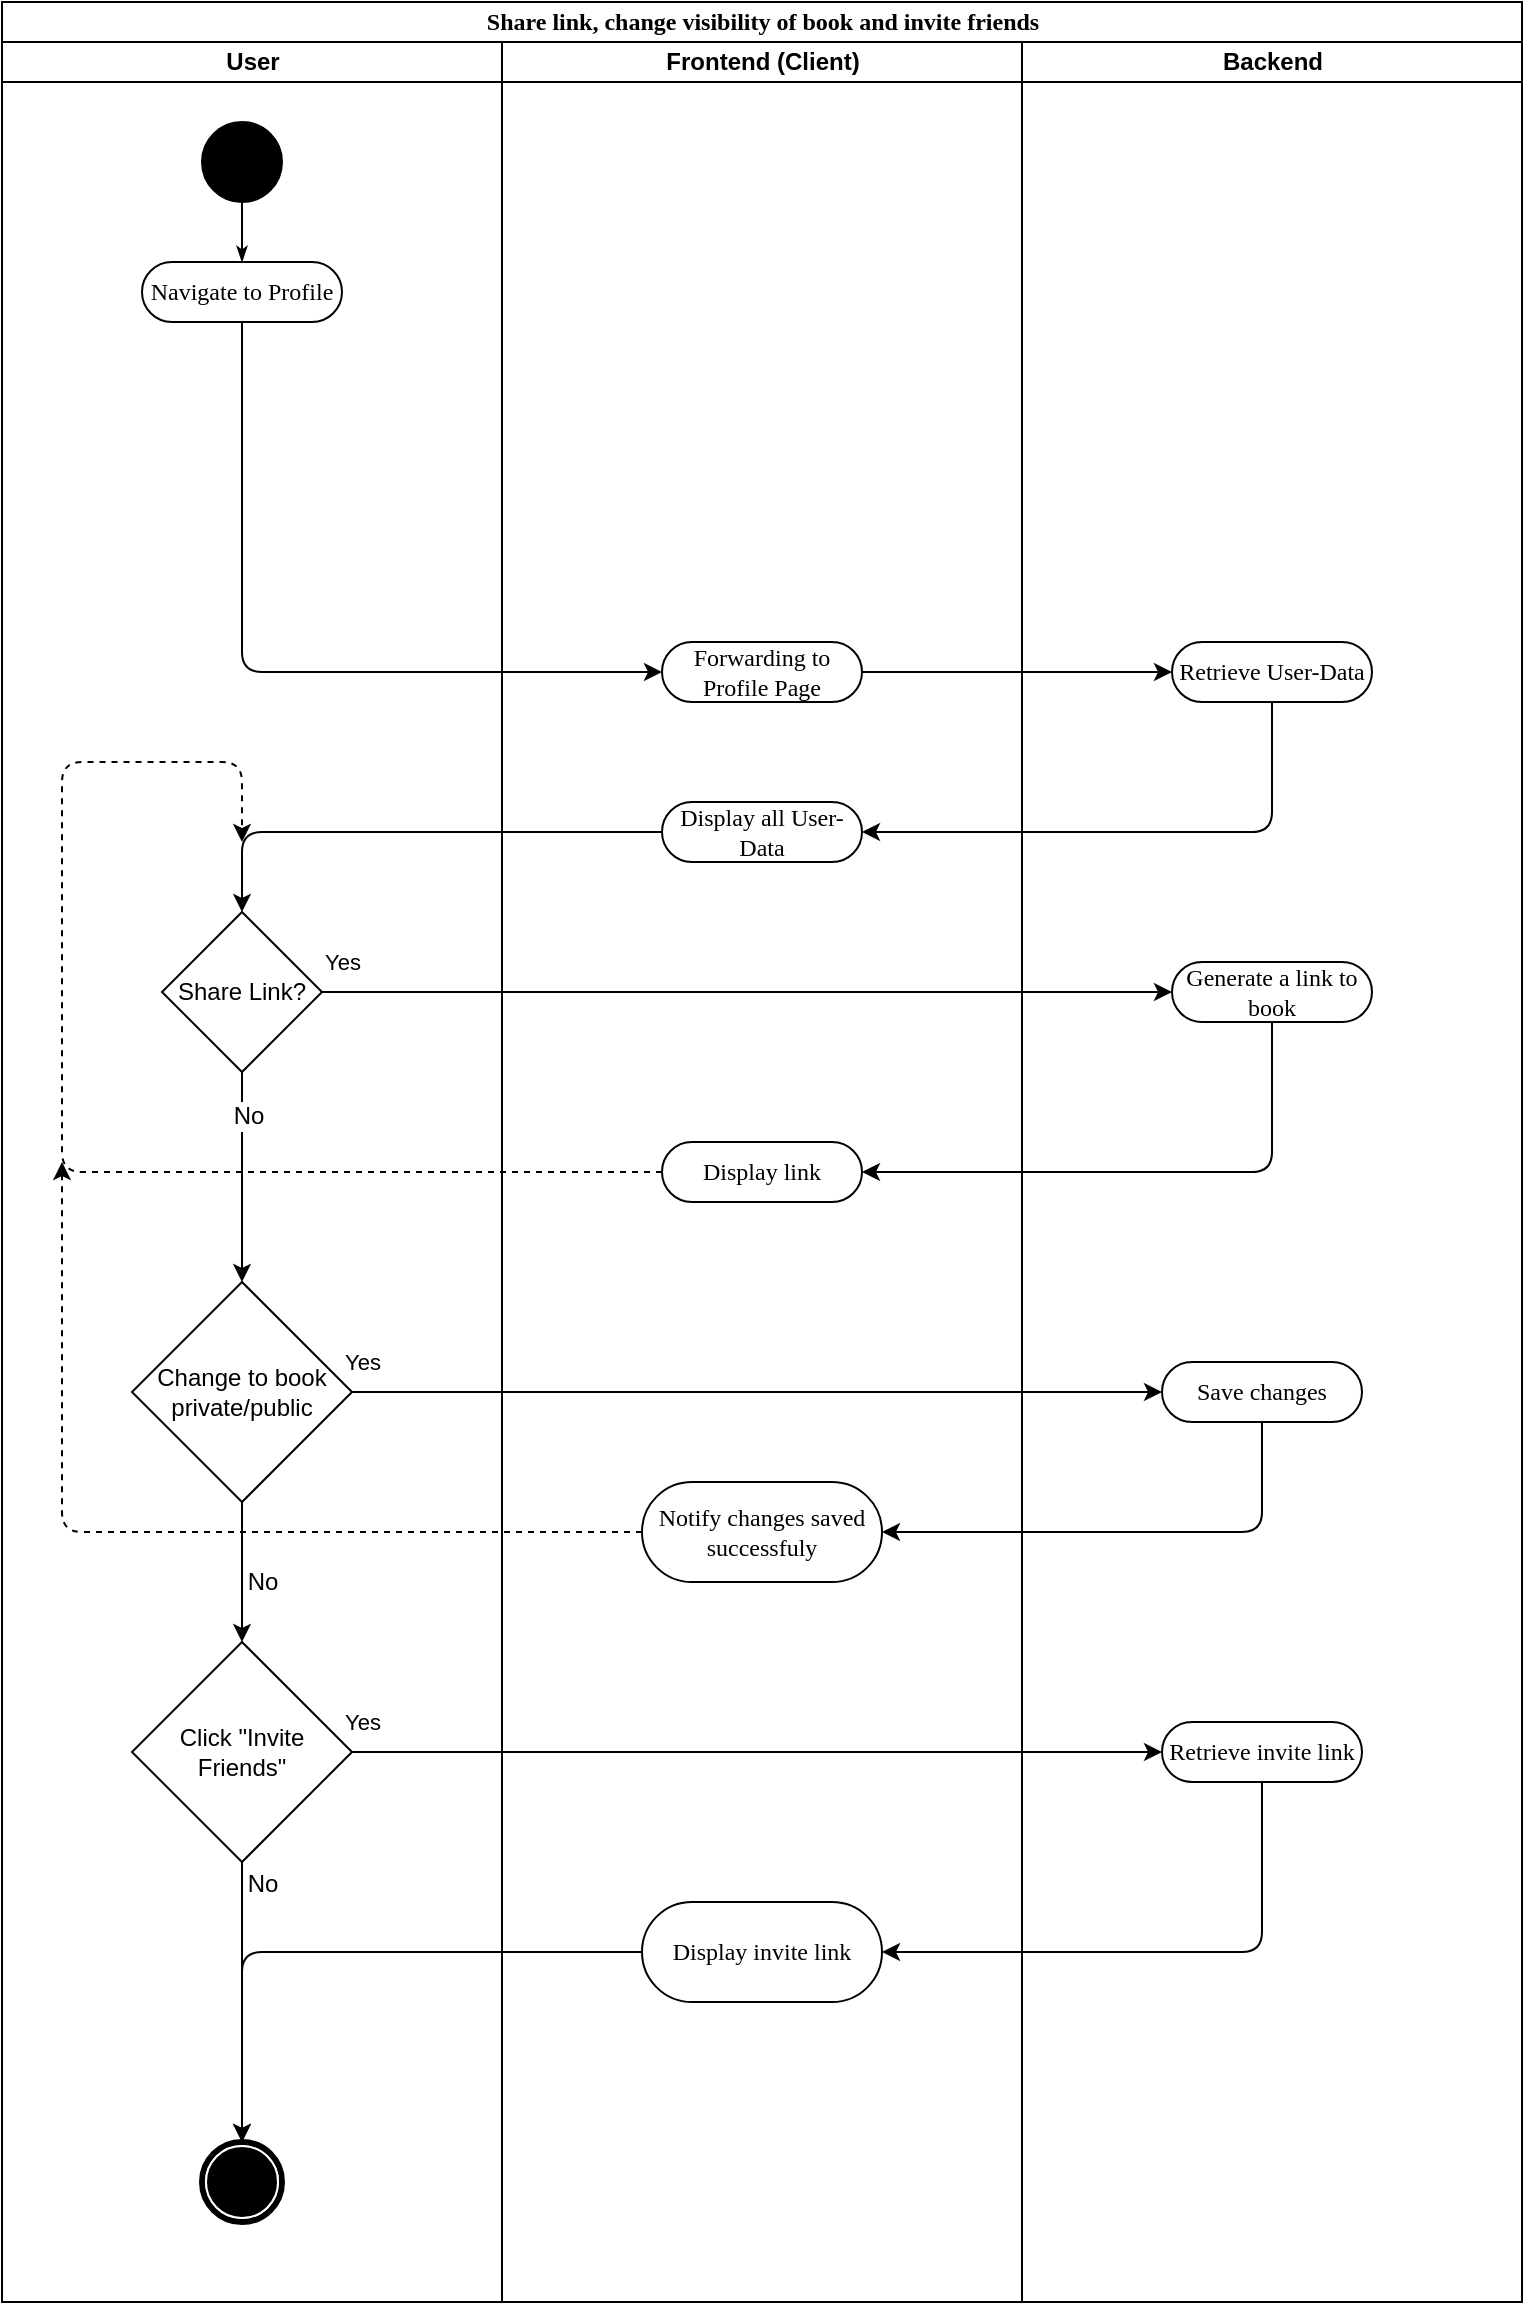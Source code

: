 <mxfile version="13.0.1" type="device"><diagram name="Page-1" id="0783ab3e-0a74-02c8-0abd-f7b4e66b4bec"><mxGraphModel dx="1422" dy="800" grid="1" gridSize="10" guides="1" tooltips="1" connect="1" arrows="1" fold="1" page="1" pageScale="1" pageWidth="850" pageHeight="1100" background="#ffffff" math="0" shadow="0"><root><mxCell id="0"/><mxCell id="1" parent="0"/><mxCell id="1c1d494c118603dd-1" value="Share link, change visibility of book and invite friends" style="swimlane;html=1;childLayout=stackLayout;startSize=20;rounded=0;shadow=0;comic=0;labelBackgroundColor=none;strokeColor=#000000;strokeWidth=1;fillColor=#ffffff;fontFamily=Verdana;fontSize=12;fontColor=#000000;align=center;" parent="1" vertex="1"><mxGeometry x="40" y="20" width="760" height="1150" as="geometry"/></mxCell><mxCell id="1c1d494c118603dd-2" value="User" style="swimlane;html=1;startSize=20;" parent="1c1d494c118603dd-1" vertex="1"><mxGeometry y="20" width="250" height="1130" as="geometry"/></mxCell><mxCell id="60571a20871a0731-5" value="" style="shape=mxgraph.bpmn.shape;html=1;verticalLabelPosition=bottom;labelBackgroundColor=#ffffff;verticalAlign=top;perimeter=ellipsePerimeter;outline=end;symbol=terminate;rounded=0;shadow=0;comic=0;strokeColor=#000000;strokeWidth=1;fillColor=#ffffff;fontFamily=Verdana;fontSize=12;fontColor=#000000;align=center;" parent="1c1d494c118603dd-2" vertex="1"><mxGeometry x="100" y="1050" width="40" height="40" as="geometry"/></mxCell><mxCell id="60571a20871a0731-4" value="" style="ellipse;whiteSpace=wrap;html=1;rounded=0;shadow=0;comic=0;labelBackgroundColor=none;strokeColor=#000000;strokeWidth=1;fillColor=#000000;fontFamily=Verdana;fontSize=12;fontColor=#000000;align=center;" parent="1c1d494c118603dd-2" vertex="1"><mxGeometry x="100" y="40" width="40" height="40" as="geometry"/></mxCell><mxCell id="60571a20871a0731-8" value="Navigate to Profile" style="rounded=1;whiteSpace=wrap;html=1;shadow=0;comic=0;labelBackgroundColor=none;strokeColor=#000000;strokeWidth=1;fillColor=#ffffff;fontFamily=Verdana;fontSize=12;fontColor=#000000;align=center;arcSize=50;" parent="1c1d494c118603dd-2" vertex="1"><mxGeometry x="70" y="110" width="100" height="30" as="geometry"/></mxCell><mxCell id="1c1d494c118603dd-27" style="edgeStyle=orthogonalEdgeStyle;rounded=0;html=1;labelBackgroundColor=none;startArrow=none;startFill=0;startSize=5;endArrow=classicThin;endFill=1;endSize=5;jettySize=auto;orthogonalLoop=1;strokeColor=#000000;strokeWidth=1;fontFamily=Verdana;fontSize=12;fontColor=#000000;" parent="1c1d494c118603dd-2" source="60571a20871a0731-4" target="60571a20871a0731-8" edge="1"><mxGeometry relative="1" as="geometry"/></mxCell><mxCell id="KBR2PTAqKUNIVzM_tJiY-1" value="Share Link?" style="rhombus;whiteSpace=wrap;html=1;" vertex="1" parent="1c1d494c118603dd-2"><mxGeometry x="80" y="435" width="80" height="80" as="geometry"/></mxCell><mxCell id="KBR2PTAqKUNIVzM_tJiY-12" value="Click &quot;Invite Friends&quot;" style="rhombus;whiteSpace=wrap;html=1;" vertex="1" parent="1c1d494c118603dd-2"><mxGeometry x="65" y="800" width="110" height="110" as="geometry"/></mxCell><mxCell id="PPhw1F0JAjPe-FE9N-6T-39" value="" style="endArrow=classic;html=1;exitX=0.5;exitY=1;exitDx=0;exitDy=0;entryX=0.5;entryY=0;entryDx=0;entryDy=0;" parent="1c1d494c118603dd-2" source="KBR2PTAqKUNIVzM_tJiY-1" target="KBR2PTAqKUNIVzM_tJiY-3" edge="1"><mxGeometry width="50" height="50" relative="1" as="geometry"><mxPoint x="310" y="870" as="sourcePoint"/><mxPoint x="120" y="860" as="targetPoint"/><Array as="points"><mxPoint x="120" y="620"/></Array></mxGeometry></mxCell><mxCell id="PPhw1F0JAjPe-FE9N-6T-41" value="No" style="text;html=1;resizable=0;points=[];align=center;verticalAlign=middle;labelBackgroundColor=#ffffff;" parent="PPhw1F0JAjPe-FE9N-6T-39" vertex="1" connectable="0"><mxGeometry x="-0.594" y="2" relative="1" as="geometry"><mxPoint x="1" as="offset"/></mxGeometry></mxCell><mxCell id="KBR2PTAqKUNIVzM_tJiY-3" value="Change to book private/public" style="rhombus;whiteSpace=wrap;html=1;" vertex="1" parent="1c1d494c118603dd-2"><mxGeometry x="65" y="620" width="110" height="110" as="geometry"/></mxCell><mxCell id="KBR2PTAqKUNIVzM_tJiY-13" value="" style="endArrow=classic;html=1;exitX=0.5;exitY=1;exitDx=0;exitDy=0;entryX=0.5;entryY=0;entryDx=0;entryDy=0;" edge="1" parent="1c1d494c118603dd-2" source="KBR2PTAqKUNIVzM_tJiY-3" target="KBR2PTAqKUNIVzM_tJiY-12"><mxGeometry width="50" height="50" relative="1" as="geometry"><mxPoint x="130" y="525" as="sourcePoint"/><mxPoint x="190" y="850" as="targetPoint"/><Array as="points"><mxPoint x="120" y="770"/></Array></mxGeometry></mxCell><mxCell id="KBR2PTAqKUNIVzM_tJiY-14" value="No" style="text;html=1;resizable=0;points=[];align=center;verticalAlign=middle;labelBackgroundColor=#ffffff;" vertex="1" connectable="0" parent="KBR2PTAqKUNIVzM_tJiY-13"><mxGeometry x="-0.594" y="2" relative="1" as="geometry"><mxPoint x="8" y="25.81" as="offset"/></mxGeometry></mxCell><mxCell id="KBR2PTAqKUNIVzM_tJiY-23" value="" style="endArrow=classic;html=1;exitX=0.5;exitY=1;exitDx=0;exitDy=0;entryX=0.5;entryY=0;entryDx=0;entryDy=0;" edge="1" parent="1c1d494c118603dd-2" source="KBR2PTAqKUNIVzM_tJiY-12" target="60571a20871a0731-5"><mxGeometry width="50" height="50" relative="1" as="geometry"><mxPoint x="130" y="740" as="sourcePoint"/><mxPoint x="130" y="810" as="targetPoint"/><Array as="points"/></mxGeometry></mxCell><mxCell id="KBR2PTAqKUNIVzM_tJiY-24" value="No" style="text;html=1;resizable=0;points=[];align=center;verticalAlign=middle;labelBackgroundColor=#ffffff;" vertex="1" connectable="0" parent="KBR2PTAqKUNIVzM_tJiY-23"><mxGeometry x="-0.594" y="2" relative="1" as="geometry"><mxPoint x="8" y="-18.0" as="offset"/></mxGeometry></mxCell><mxCell id="PPhw1F0JAjPe-FE9N-6T-11" value="" style="endArrow=classic;html=1;exitX=0;exitY=0.5;exitDx=0;exitDy=0;entryX=0.5;entryY=0;entryDx=0;entryDy=0;" parent="1c1d494c118603dd-1" source="PPhw1F0JAjPe-FE9N-6T-7" target="KBR2PTAqKUNIVzM_tJiY-1" edge="1"><mxGeometry width="50" height="50" relative="1" as="geometry"><mxPoint x="370" y="560" as="sourcePoint"/><mxPoint x="180" y="415" as="targetPoint"/><Array as="points"><mxPoint x="120" y="415"/></Array></mxGeometry></mxCell><mxCell id="PPhw1F0JAjPe-FE9N-6T-8" value="" style="endArrow=classic;html=1;exitX=0.5;exitY=1;exitDx=0;exitDy=0;entryX=1;entryY=0.5;entryDx=0;entryDy=0;" parent="1c1d494c118603dd-1" source="PPhw1F0JAjPe-FE9N-6T-5" target="PPhw1F0JAjPe-FE9N-6T-7" edge="1"><mxGeometry width="50" height="50" relative="1" as="geometry"><mxPoint x="645" y="450" as="sourcePoint"/><mxPoint x="680" y="440" as="targetPoint"/><Array as="points"><mxPoint x="635" y="415"/></Array></mxGeometry></mxCell><mxCell id="1c1d494c118603dd-3" value="Frontend (Client)" style="swimlane;html=1;startSize=20;" parent="1c1d494c118603dd-1" vertex="1"><mxGeometry x="250" y="20" width="260" height="1130" as="geometry"/></mxCell><mxCell id="PPhw1F0JAjPe-FE9N-6T-24" value="Display link" style="rounded=1;whiteSpace=wrap;html=1;shadow=0;comic=0;labelBackgroundColor=none;strokeColor=#000000;strokeWidth=1;fillColor=#ffffff;fontFamily=Verdana;fontSize=12;fontColor=#000000;align=center;arcSize=50;" parent="1c1d494c118603dd-3" vertex="1"><mxGeometry x="80" y="550" width="100" height="30" as="geometry"/></mxCell><mxCell id="PPhw1F0JAjPe-FE9N-6T-3" value="Forwarding to Profile Page" style="rounded=1;whiteSpace=wrap;html=1;shadow=0;comic=0;labelBackgroundColor=none;strokeColor=#000000;strokeWidth=1;fillColor=#ffffff;fontFamily=Verdana;fontSize=12;fontColor=#000000;align=center;arcSize=50;" parent="1c1d494c118603dd-3" vertex="1"><mxGeometry x="80" y="300" width="100" height="30" as="geometry"/></mxCell><mxCell id="PPhw1F0JAjPe-FE9N-6T-7" value="Display all User-Data" style="rounded=1;whiteSpace=wrap;html=1;shadow=0;comic=0;labelBackgroundColor=none;strokeColor=#000000;strokeWidth=1;fillColor=#ffffff;fontFamily=Verdana;fontSize=12;fontColor=#000000;align=center;arcSize=50;" parent="1c1d494c118603dd-3" vertex="1"><mxGeometry x="80" y="380" width="100" height="30" as="geometry"/></mxCell><mxCell id="PPhw1F0JAjPe-FE9N-6T-30" value="Notify changes saved successfuly" style="rounded=1;whiteSpace=wrap;html=1;shadow=0;comic=0;labelBackgroundColor=none;strokeColor=#000000;strokeWidth=1;fillColor=#ffffff;fontFamily=Verdana;fontSize=12;fontColor=#000000;align=center;arcSize=50;" parent="1c1d494c118603dd-3" vertex="1"><mxGeometry x="70" y="720" width="120" height="50" as="geometry"/></mxCell><mxCell id="KBR2PTAqKUNIVzM_tJiY-18" value="Display invite link" style="rounded=1;whiteSpace=wrap;html=1;shadow=0;comic=0;labelBackgroundColor=none;strokeColor=#000000;strokeWidth=1;fillColor=#ffffff;fontFamily=Verdana;fontSize=12;fontColor=#000000;align=center;arcSize=50;" vertex="1" parent="1c1d494c118603dd-3"><mxGeometry x="70" y="930" width="120" height="50" as="geometry"/></mxCell><mxCell id="1c1d494c118603dd-4" value="Backend" style="swimlane;html=1;startSize=20;" parent="1c1d494c118603dd-1" vertex="1"><mxGeometry x="510" y="20" width="250" height="1130" as="geometry"/></mxCell><mxCell id="KBR2PTAqKUNIVzM_tJiY-15" value="Retrieve invite link" style="rounded=1;whiteSpace=wrap;html=1;shadow=0;comic=0;labelBackgroundColor=none;strokeColor=#000000;strokeWidth=1;fillColor=#ffffff;fontFamily=Verdana;fontSize=12;fontColor=#000000;align=center;arcSize=50;" vertex="1" parent="1c1d494c118603dd-4"><mxGeometry x="70" y="840" width="100" height="30" as="geometry"/></mxCell><mxCell id="PPhw1F0JAjPe-FE9N-6T-5" value="Retrieve User-Data" style="rounded=1;whiteSpace=wrap;html=1;shadow=0;comic=0;labelBackgroundColor=none;strokeColor=#000000;strokeWidth=1;fillColor=#ffffff;fontFamily=Verdana;fontSize=12;fontColor=#000000;align=center;arcSize=50;" parent="1c1d494c118603dd-4" vertex="1"><mxGeometry x="75" y="300" width="100" height="30" as="geometry"/></mxCell><mxCell id="PPhw1F0JAjPe-FE9N-6T-28" value="Save changes" style="rounded=1;whiteSpace=wrap;html=1;shadow=0;comic=0;labelBackgroundColor=none;strokeColor=#000000;strokeWidth=1;fillColor=#ffffff;fontFamily=Verdana;fontSize=12;fontColor=#000000;align=center;arcSize=50;" parent="1c1d494c118603dd-4" vertex="1"><mxGeometry x="70" y="660" width="100" height="30" as="geometry"/></mxCell><mxCell id="PPhw1F0JAjPe-FE9N-6T-22" value="Generate a link to book" style="rounded=1;whiteSpace=wrap;html=1;shadow=0;comic=0;labelBackgroundColor=none;strokeColor=#000000;strokeWidth=1;fillColor=#ffffff;fontFamily=Verdana;fontSize=12;fontColor=#000000;align=center;arcSize=50;" parent="1c1d494c118603dd-4" vertex="1"><mxGeometry x="75" y="460" width="100" height="30" as="geometry"/></mxCell><mxCell id="PPhw1F0JAjPe-FE9N-6T-6" value="" style="endArrow=classic;html=1;exitX=1;exitY=0.5;exitDx=0;exitDy=0;entryX=0;entryY=0.5;entryDx=0;entryDy=0;" parent="1c1d494c118603dd-1" source="PPhw1F0JAjPe-FE9N-6T-3" target="PPhw1F0JAjPe-FE9N-6T-5" edge="1"><mxGeometry width="50" height="50" relative="1" as="geometry"><mxPoint x="370" y="290" as="sourcePoint"/><mxPoint x="420" y="240" as="targetPoint"/></mxGeometry></mxCell><mxCell id="PPhw1F0JAjPe-FE9N-6T-16" value="" style="endArrow=classic;html=1;exitX=0.5;exitY=1;exitDx=0;exitDy=0;entryX=0;entryY=0.5;entryDx=0;entryDy=0;" parent="1c1d494c118603dd-1" source="60571a20871a0731-8" target="PPhw1F0JAjPe-FE9N-6T-3" edge="1"><mxGeometry width="50" height="50" relative="1" as="geometry"><mxPoint x="120" y="290" as="sourcePoint"/><mxPoint x="350" y="120" as="targetPoint"/><Array as="points"><mxPoint x="120" y="335"/></Array></mxGeometry></mxCell><mxCell id="PPhw1F0JAjPe-FE9N-6T-23" value="" style="endArrow=classic;html=1;exitX=1;exitY=0.5;exitDx=0;exitDy=0;entryX=0;entryY=0.5;entryDx=0;entryDy=0;" parent="1c1d494c118603dd-1" source="KBR2PTAqKUNIVzM_tJiY-1" target="PPhw1F0JAjPe-FE9N-6T-22" edge="1"><mxGeometry width="50" height="50" relative="1" as="geometry"><mxPoint x="130" y="430" as="sourcePoint"/><mxPoint x="90" y="570" as="targetPoint"/><Array as="points"/></mxGeometry></mxCell><mxCell id="KBR2PTAqKUNIVzM_tJiY-2" value="Yes" style="edgeLabel;html=1;align=center;verticalAlign=middle;resizable=0;points=[];" vertex="1" connectable="0" parent="PPhw1F0JAjPe-FE9N-6T-23"><mxGeometry x="-0.531" y="-2" relative="1" as="geometry"><mxPoint x="-90" y="-17" as="offset"/></mxGeometry></mxCell><mxCell id="PPhw1F0JAjPe-FE9N-6T-25" value="" style="endArrow=classic;html=1;exitX=0.5;exitY=1;exitDx=0;exitDy=0;entryX=1;entryY=0.5;entryDx=0;entryDy=0;" parent="1c1d494c118603dd-1" source="PPhw1F0JAjPe-FE9N-6T-22" target="PPhw1F0JAjPe-FE9N-6T-24" edge="1"><mxGeometry width="50" height="50" relative="1" as="geometry"><mxPoint x="320" y="750" as="sourcePoint"/><mxPoint x="635" y="610" as="targetPoint"/><Array as="points"><mxPoint x="635" y="585"/></Array></mxGeometry></mxCell><mxCell id="KBR2PTAqKUNIVzM_tJiY-7" value="" style="endArrow=classic;html=1;exitX=1;exitY=0.5;exitDx=0;exitDy=0;entryX=0;entryY=0.5;entryDx=0;entryDy=0;" edge="1" parent="1c1d494c118603dd-1" source="KBR2PTAqKUNIVzM_tJiY-3" target="PPhw1F0JAjPe-FE9N-6T-28"><mxGeometry width="50" height="50" relative="1" as="geometry"><mxPoint x="180" y="515" as="sourcePoint"/><mxPoint x="605" y="515" as="targetPoint"/><Array as="points"/></mxGeometry></mxCell><mxCell id="KBR2PTAqKUNIVzM_tJiY-8" value="Yes" style="edgeLabel;html=1;align=center;verticalAlign=middle;resizable=0;points=[];" vertex="1" connectable="0" parent="KBR2PTAqKUNIVzM_tJiY-7"><mxGeometry x="-0.531" y="-2" relative="1" as="geometry"><mxPoint x="-90" y="-17" as="offset"/></mxGeometry></mxCell><mxCell id="PPhw1F0JAjPe-FE9N-6T-31" value="" style="endArrow=classic;html=1;entryX=1;entryY=0.5;entryDx=0;entryDy=0;exitX=0.5;exitY=1;exitDx=0;exitDy=0;" parent="1c1d494c118603dd-1" source="PPhw1F0JAjPe-FE9N-6T-28" target="PPhw1F0JAjPe-FE9N-6T-30" edge="1"><mxGeometry width="50" height="50" relative="1" as="geometry"><mxPoint y="1220" as="sourcePoint"/><mxPoint x="50" y="1170" as="targetPoint"/><Array as="points"><mxPoint x="630" y="765"/></Array></mxGeometry></mxCell><mxCell id="KBR2PTAqKUNIVzM_tJiY-16" value="" style="endArrow=classic;html=1;exitX=1;exitY=0.5;exitDx=0;exitDy=0;entryX=0;entryY=0.5;entryDx=0;entryDy=0;" edge="1" parent="1c1d494c118603dd-1" source="KBR2PTAqKUNIVzM_tJiY-12" target="KBR2PTAqKUNIVzM_tJiY-15"><mxGeometry width="50" height="50" relative="1" as="geometry"><mxPoint x="185" y="705" as="sourcePoint"/><mxPoint x="590" y="705" as="targetPoint"/><Array as="points"/></mxGeometry></mxCell><mxCell id="KBR2PTAqKUNIVzM_tJiY-17" value="Yes" style="edgeLabel;html=1;align=center;verticalAlign=middle;resizable=0;points=[];" vertex="1" connectable="0" parent="KBR2PTAqKUNIVzM_tJiY-16"><mxGeometry x="-0.531" y="-2" relative="1" as="geometry"><mxPoint x="-90" y="-17" as="offset"/></mxGeometry></mxCell><mxCell id="KBR2PTAqKUNIVzM_tJiY-19" value="" style="endArrow=classic;html=1;entryX=1;entryY=0.5;entryDx=0;entryDy=0;exitX=0.5;exitY=1;exitDx=0;exitDy=0;" edge="1" parent="1c1d494c118603dd-1" source="KBR2PTAqKUNIVzM_tJiY-15" target="KBR2PTAqKUNIVzM_tJiY-18"><mxGeometry width="50" height="50" relative="1" as="geometry"><mxPoint x="640" y="720" as="sourcePoint"/><mxPoint x="450" y="775" as="targetPoint"/><Array as="points"><mxPoint x="630" y="975"/></Array></mxGeometry></mxCell><mxCell id="KBR2PTAqKUNIVzM_tJiY-20" value="" style="endArrow=classic;html=1;entryX=0.5;entryY=0;entryDx=0;entryDy=0;exitX=0;exitY=0.5;exitDx=0;exitDy=0;" edge="1" parent="1c1d494c118603dd-1" source="KBR2PTAqKUNIVzM_tJiY-18" target="60571a20871a0731-5"><mxGeometry width="50" height="50" relative="1" as="geometry"><mxPoint x="640" y="900" as="sourcePoint"/><mxPoint x="450" y="985" as="targetPoint"/><Array as="points"><mxPoint x="120" y="975"/></Array></mxGeometry></mxCell><mxCell id="KBR2PTAqKUNIVzM_tJiY-9" value="" style="endArrow=classic;html=1;exitX=0;exitY=0.5;exitDx=0;exitDy=0;dashed=1;" edge="1" parent="1" source="PPhw1F0JAjPe-FE9N-6T-24"><mxGeometry width="50" height="50" relative="1" as="geometry"><mxPoint x="400" y="630" as="sourcePoint"/><mxPoint x="160" y="440" as="targetPoint"/><Array as="points"><mxPoint x="70" y="605"/><mxPoint x="70" y="400"/><mxPoint x="160" y="400"/></Array></mxGeometry></mxCell><mxCell id="KBR2PTAqKUNIVzM_tJiY-11" value="" style="endArrow=classic;html=1;dashed=1;exitX=0;exitY=0.5;exitDx=0;exitDy=0;" edge="1" parent="1" source="PPhw1F0JAjPe-FE9N-6T-30"><mxGeometry width="50" height="50" relative="1" as="geometry"><mxPoint x="400" y="830" as="sourcePoint"/><mxPoint x="70" y="600" as="targetPoint"/><Array as="points"><mxPoint x="70" y="785"/></Array></mxGeometry></mxCell></root></mxGraphModel></diagram></mxfile>